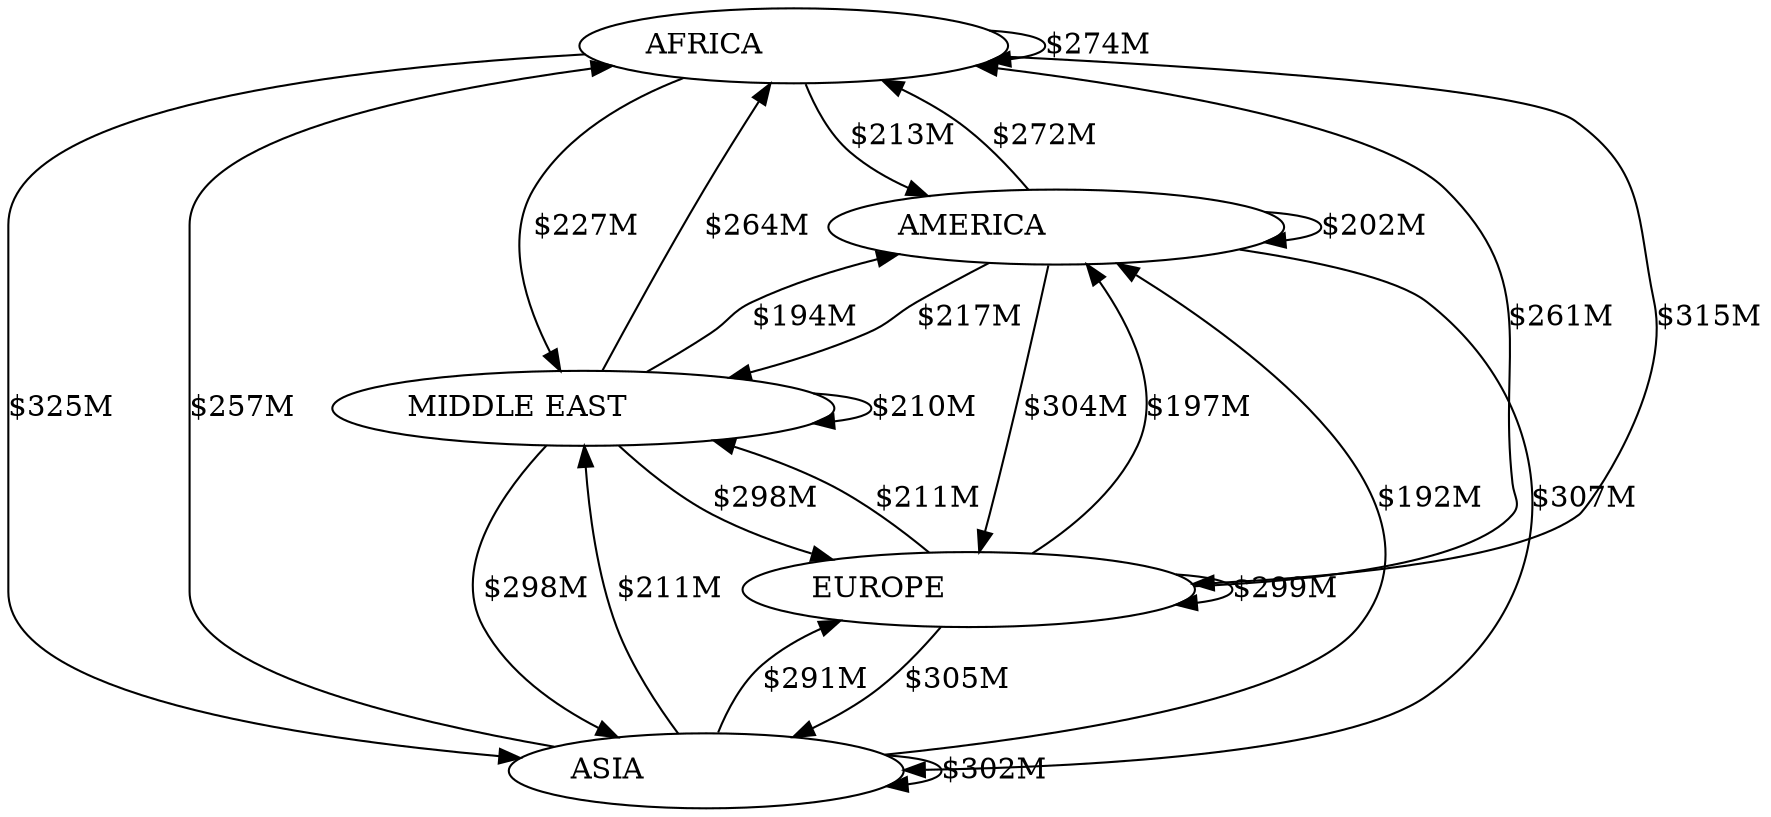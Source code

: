 digraph {
	"AFRICA                   " -> "AFRICA                   "[label="$274M"];
	"AFRICA                   " -> "AMERICA                  "[label="$213M"];
	"AFRICA                   " -> "ASIA                     "[label="$325M"];
	"AFRICA                   " -> "EUROPE                   "[label="$315M"];
	"AFRICA                   " -> "MIDDLE EAST              "[label="$227M"];
	"AMERICA                  " -> "AFRICA                   "[label="$272M"];
	"AMERICA                  " -> "AMERICA                  "[label="$202M"];
	"AMERICA                  " -> "ASIA                     "[label="$307M"];
	"AMERICA                  " -> "EUROPE                   "[label="$304M"];
	"AMERICA                  " -> "MIDDLE EAST              "[label="$217M"];
	"ASIA                     " -> "AFRICA                   "[label="$257M"];
	"ASIA                     " -> "AMERICA                  "[label="$192M"];
	"ASIA                     " -> "ASIA                     "[label="$302M"];
	"ASIA                     " -> "EUROPE                   "[label="$291M"];
	"ASIA                     " -> "MIDDLE EAST              "[label="$211M"];
	"EUROPE                   " -> "AFRICA                   "[label="$261M"];
	"EUROPE                   " -> "AMERICA                  "[label="$197M"];
	"EUROPE                   " -> "ASIA                     "[label="$305M"];
	"EUROPE                   " -> "EUROPE                   "[label="$299M"];
	"EUROPE                   " -> "MIDDLE EAST              "[label="$211M"];
	"MIDDLE EAST              " -> "AFRICA                   "[label="$264M"];
	"MIDDLE EAST              " -> "AMERICA                  "[label="$194M"];
	"MIDDLE EAST              " -> "ASIA                     "[label="$298M"];
	"MIDDLE EAST              " -> "EUROPE                   "[label="$298M"];
	"MIDDLE EAST              " -> "MIDDLE EAST              "[label="$210M"];
}
